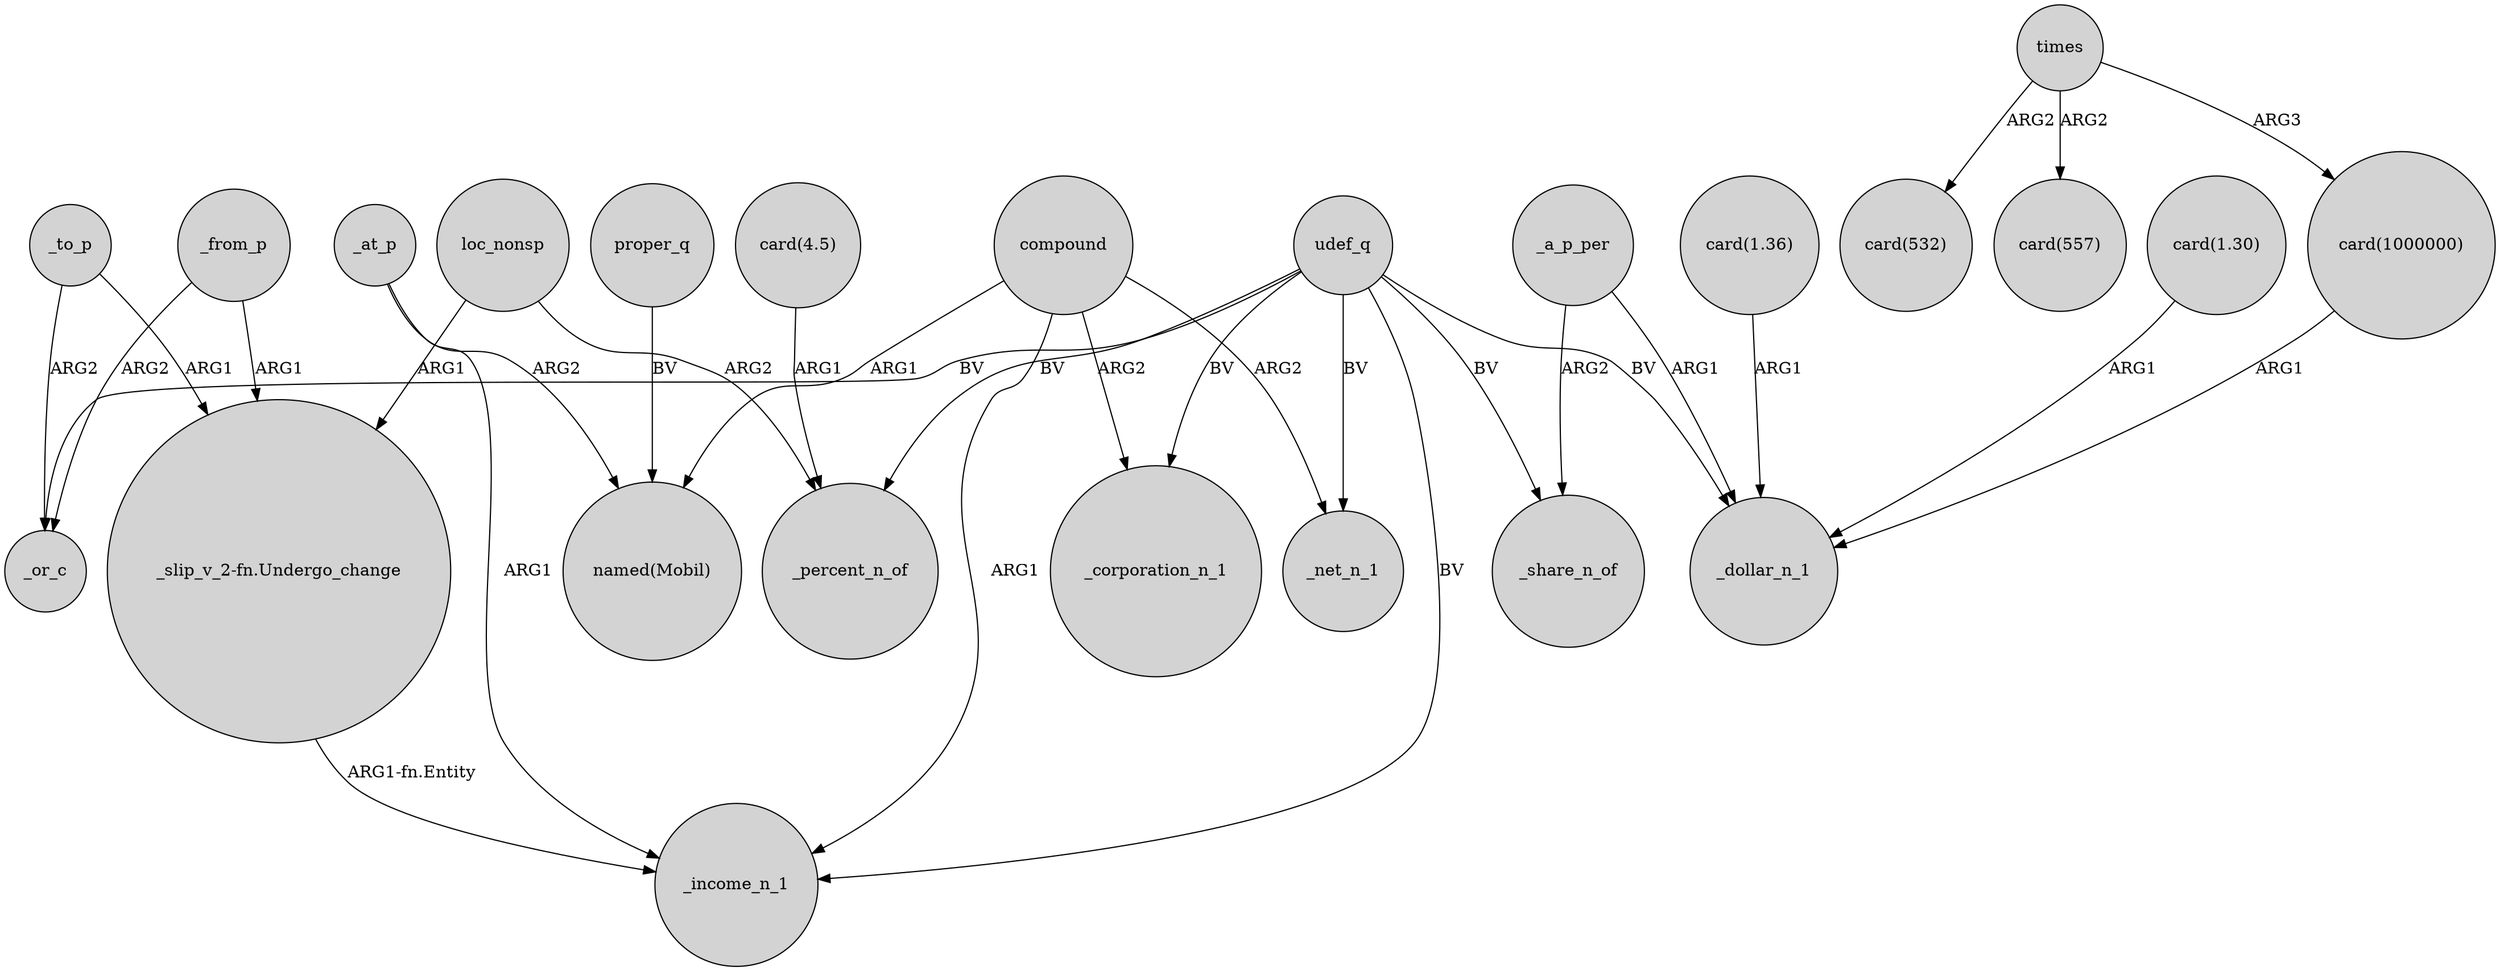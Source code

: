 digraph {
	node [shape=circle style=filled]
	_to_p -> "_slip_v_2-fn.Undergo_change" [label=ARG1]
	"card(1.36)" -> _dollar_n_1 [label=ARG1]
	_to_p -> _or_c [label=ARG2]
	compound -> _net_n_1 [label=ARG2]
	_at_p -> _income_n_1 [label=ARG1]
	times -> "card(532)" [label=ARG2]
	udef_q -> _income_n_1 [label=BV]
	times -> "card(1000000)" [label=ARG3]
	compound -> "named(Mobil)" [label=ARG1]
	proper_q -> "named(Mobil)" [label=BV]
	_at_p -> "named(Mobil)" [label=ARG2]
	udef_q -> _or_c [label=BV]
	compound -> _income_n_1 [label=ARG1]
	_from_p -> "_slip_v_2-fn.Undergo_change" [label=ARG1]
	_a_p_per -> _share_n_of [label=ARG2]
	udef_q -> _percent_n_of [label=BV]
	udef_q -> _share_n_of [label=BV]
	udef_q -> _net_n_1 [label=BV]
	udef_q -> _dollar_n_1 [label=BV]
	"card(1000000)" -> _dollar_n_1 [label=ARG1]
	_from_p -> _or_c [label=ARG2]
	_a_p_per -> _dollar_n_1 [label=ARG1]
	"card(1.30)" -> _dollar_n_1 [label=ARG1]
	compound -> _corporation_n_1 [label=ARG2]
	udef_q -> _corporation_n_1 [label=BV]
	loc_nonsp -> "_slip_v_2-fn.Undergo_change" [label=ARG1]
	"card(4.5)" -> _percent_n_of [label=ARG1]
	times -> "card(557)" [label=ARG2]
	"_slip_v_2-fn.Undergo_change" -> _income_n_1 [label="ARG1-fn.Entity"]
	loc_nonsp -> _percent_n_of [label=ARG2]
}
